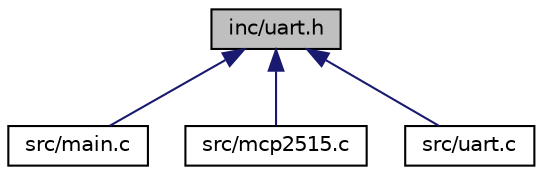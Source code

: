digraph "inc/uart.h"
{
  edge [fontname="Helvetica",fontsize="10",labelfontname="Helvetica",labelfontsize="10"];
  node [fontname="Helvetica",fontsize="10",shape=record];
  Node1 [label="inc/uart.h",height=0.2,width=0.4,color="black", fillcolor="grey75", style="filled", fontcolor="black"];
  Node1 -> Node2 [dir="back",color="midnightblue",fontsize="10",style="solid"];
  Node2 [label="src/main.c",height=0.2,width=0.4,color="black", fillcolor="white", style="filled",URL="$main_8c.html",tooltip="Main file for node 1. "];
  Node1 -> Node3 [dir="back",color="midnightblue",fontsize="10",style="solid"];
  Node3 [label="src/mcp2515.c",height=0.2,width=0.4,color="black", fillcolor="white", style="filled",URL="$mcp2515_8c.html",tooltip="Implementation of the MCP2515 library. "];
  Node1 -> Node4 [dir="back",color="midnightblue",fontsize="10",style="solid"];
  Node4 [label="src/uart.c",height=0.2,width=0.4,color="black", fillcolor="white", style="filled",URL="$uart_8c.html",tooltip="Implementation for uart library. "];
}
